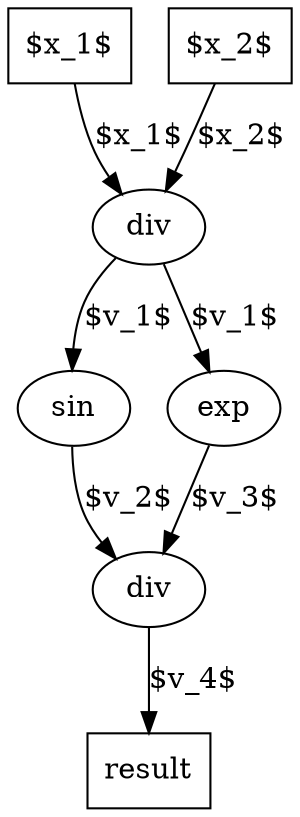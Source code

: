 digraph abc {
rankdir=TD;
x1 [shape=box, label=<$x_1$>];
x2 [shape=box, label=<$x_2$>];
div [label=<div>];
div2 [label=<div>];
result [shape=box];

x1 -> div [label=<$x_1$>];
x2 -> div [label=<$x_2$>];
div -> sin [label=<$v_1$>];
div -> exp [label=<$v_1$>];
sin -> div2 [label=<$v_2$>];
exp -> div2 [label=<$v_3$>];
div2 -> result [label=<$v_4$>];

}
